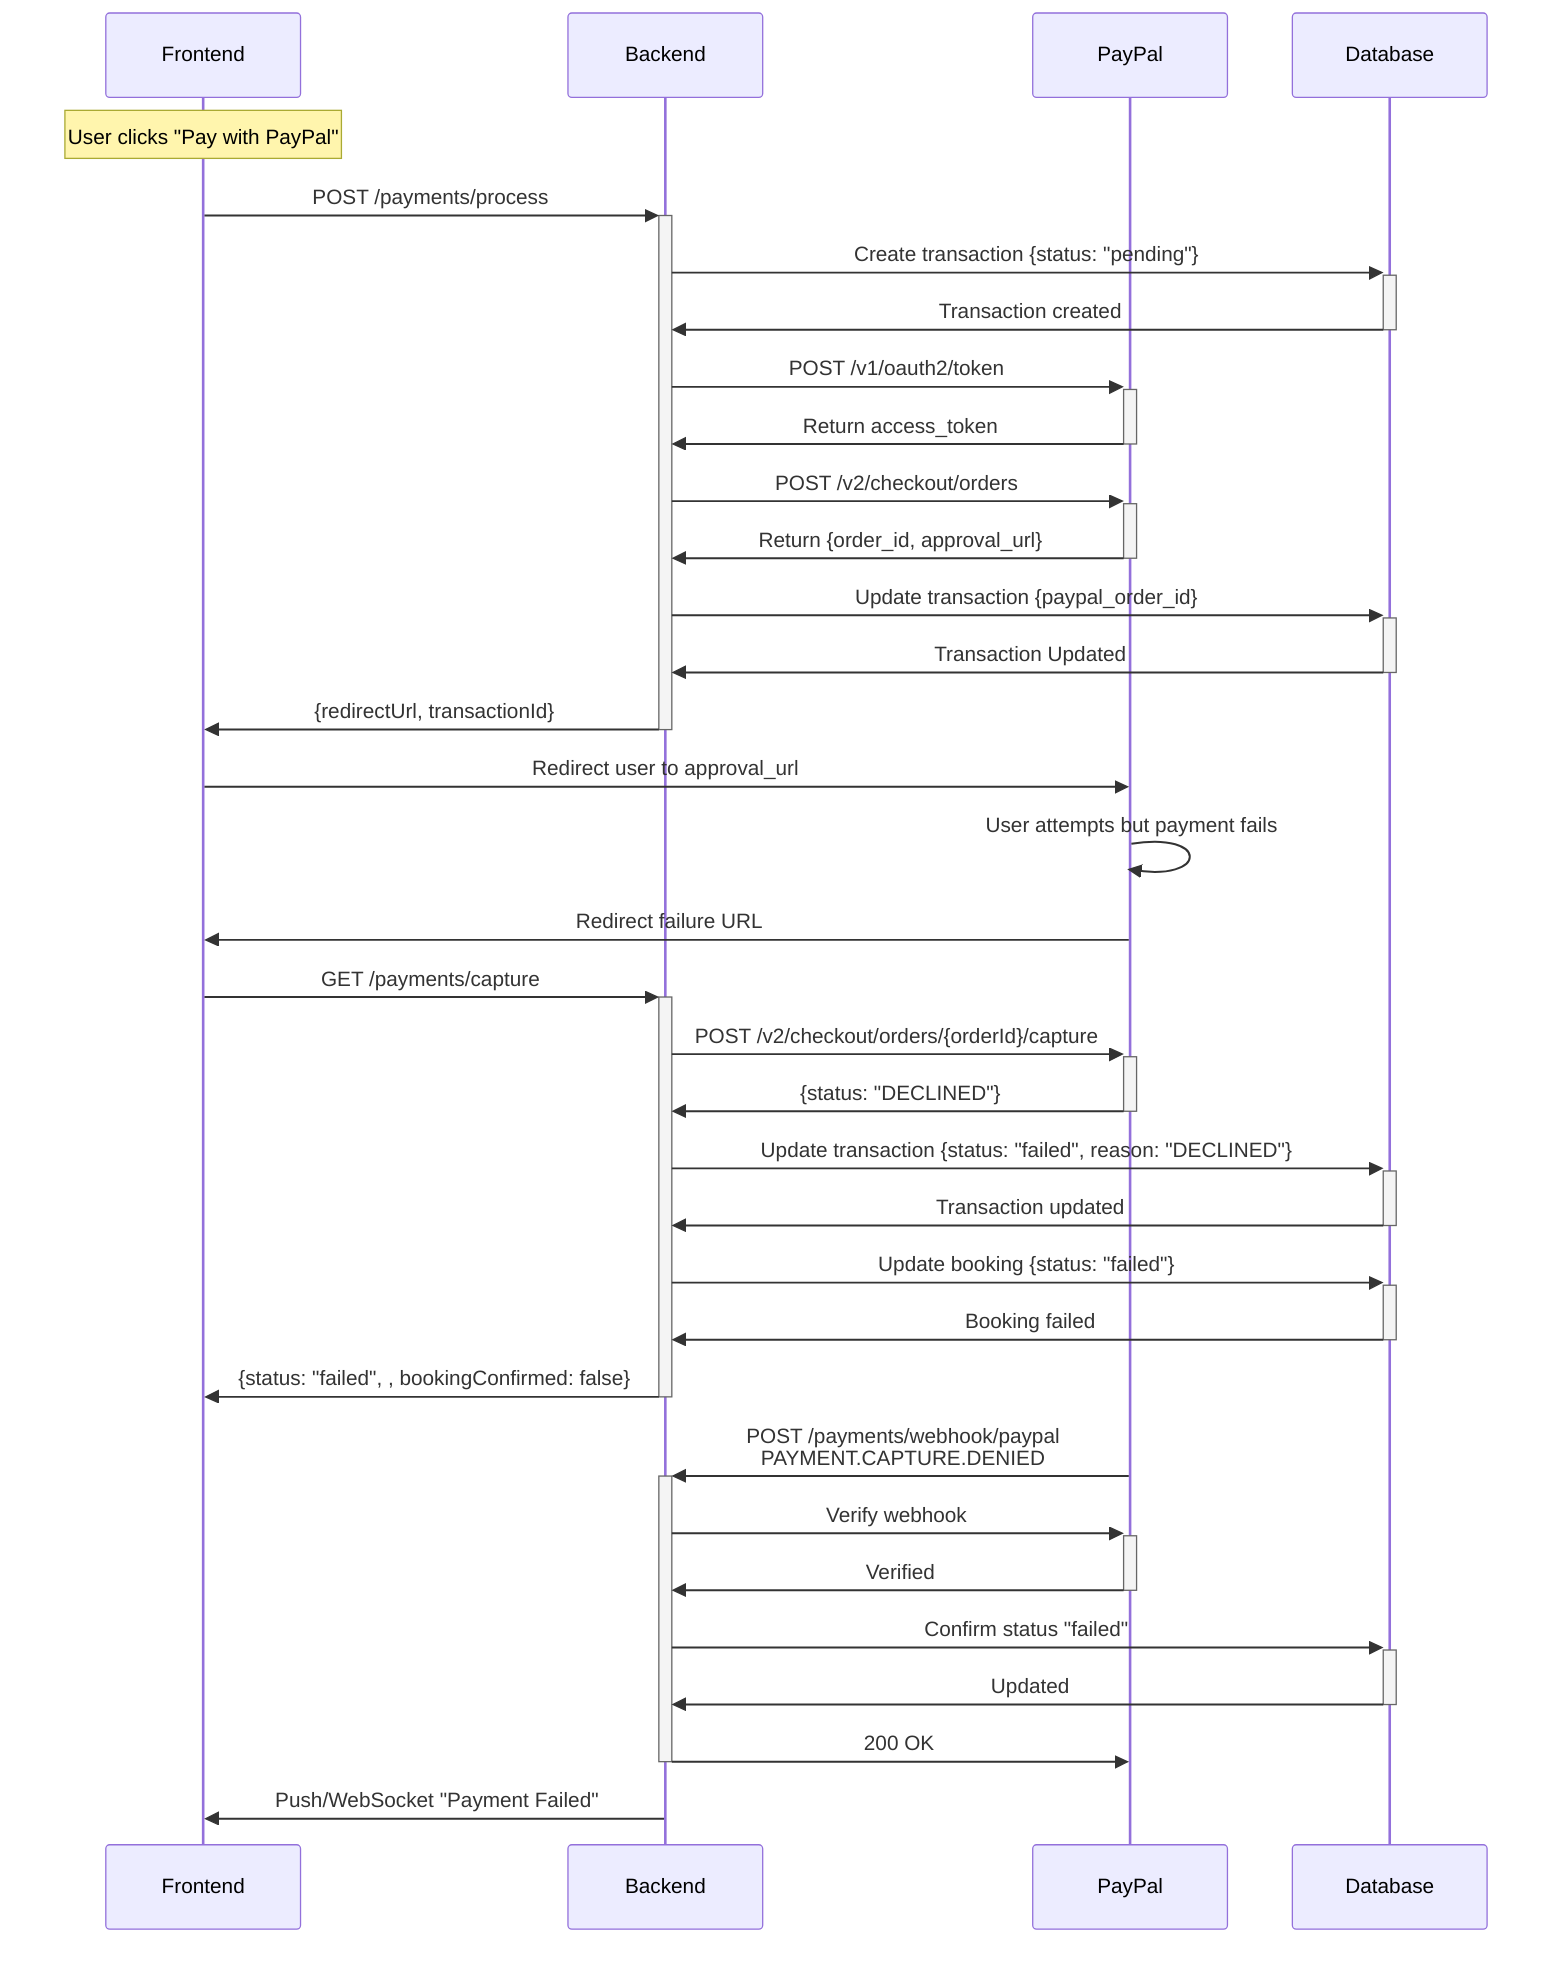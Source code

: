 sequenceDiagram
    participant FE as Frontend
    participant BE as Backend
    participant PP as PayPal
    participant DB as Database
    
    Note over FE: User clicks "Pay with PayPal"
    
    %% Create Order
    FE->>+BE: POST /payments/process
    BE->>+DB: Create transaction {status: "pending"}
    DB->>-BE: Transaction created
    BE->>+PP: POST /v1/oauth2/token
    PP->>-BE: Return access_token
    BE->>+PP: POST /v2/checkout/orders
    PP->>-BE: Return {order_id, approval_url}
    BE->>+DB: Update transaction {paypal_order_id}
    DB->>-BE: Transaction Updated
    BE->>-FE: {redirectUrl, transactionId}
    
    %% User Attempt Fails
    FE->>PP: Redirect user to approval_url
    PP->>PP: User attempts but payment fails
    PP->>FE: Redirect failure URL
    
    %% Capture Fails
    FE->>+BE: GET /payments/capture
    BE->>+PP: POST /v2/checkout/orders/{orderId}/capture
    PP->>-BE: {status: "DECLINED"}
    
    BE->>+DB: Update transaction {status: "failed", reason: "DECLINED"}
    DB->>-BE: Transaction updated
    BE->>+DB: Update booking {status: "failed"}
    DB->>-BE: Booking failed
    BE->>-FE: {status: "failed", , bookingConfirmed: false}
    
    %% Webhook
    PP->>+BE: POST /payments/webhook/paypal<br/>PAYMENT.CAPTURE.DENIED
    BE->>+PP: Verify webhook
    PP->>-BE: Verified
    BE->>+DB: Confirm status "failed"
    DB->>-BE: Updated
    BE->>-PP: 200 OK 
    
    %% Optional Notify
    BE->>FE: Push/WebSocket "Payment Failed"